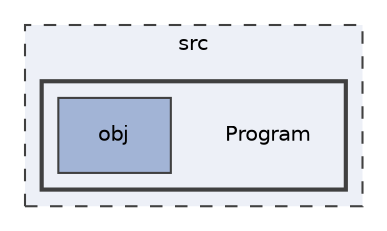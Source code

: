 digraph "/home/snowiemischief/projects/programacion2/pii_2022_2_equipo_21/src/Program"
{
 // INTERACTIVE_SVG=YES
 // LATEX_PDF_SIZE
  edge [fontname="Helvetica",fontsize="10",labelfontname="Helvetica",labelfontsize="10"];
  node [fontname="Helvetica",fontsize="10",shape=record];
  compound=true
  subgraph clusterdir_68267d1309a1af8e8297ef4c3efbcdba {
    graph [ bgcolor="#edf0f7", pencolor="grey25", style="filled,dashed,", label="src", fontname="Helvetica", fontsize="10", URL="dir_68267d1309a1af8e8297ef4c3efbcdba.html"]
  subgraph clusterdir_77de3cc35bda327d7cbeb1aabf5b0844 {
    graph [ bgcolor="#edf0f7", pencolor="grey25", style="filled,bold,", label="", fontname="Helvetica", fontsize="10", URL="dir_77de3cc35bda327d7cbeb1aabf5b0844.html"]
    dir_77de3cc35bda327d7cbeb1aabf5b0844 [shape=plaintext, label="Program"];
  dir_94161fb47bad167b5a55c70a12f29d51 [shape=box, label="obj", style="filled,", fillcolor="#a2b4d6", color="grey25", URL="dir_94161fb47bad167b5a55c70a12f29d51.html"];
  }
  }
}
